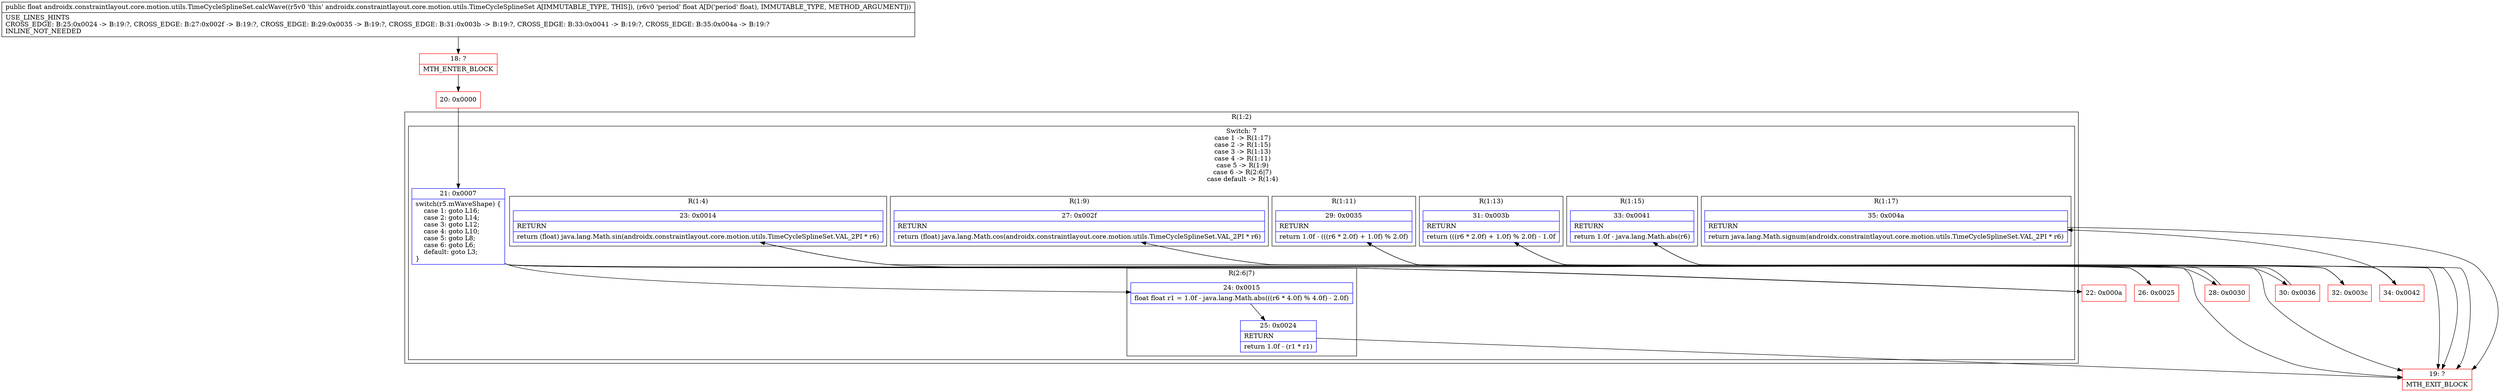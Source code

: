 digraph "CFG forandroidx.constraintlayout.core.motion.utils.TimeCycleSplineSet.calcWave(F)F" {
subgraph cluster_Region_1353165132 {
label = "R(1:2)";
node [shape=record,color=blue];
subgraph cluster_SwitchRegion_800833815 {
label = "Switch: 7
 case 1 -> R(1:17)
 case 2 -> R(1:15)
 case 3 -> R(1:13)
 case 4 -> R(1:11)
 case 5 -> R(1:9)
 case 6 -> R(2:6|7)
 case default -> R(1:4)";
node [shape=record,color=blue];
Node_21 [shape=record,label="{21\:\ 0x0007|switch(r5.mWaveShape) \{\l    case 1: goto L16;\l    case 2: goto L14;\l    case 3: goto L12;\l    case 4: goto L10;\l    case 5: goto L8;\l    case 6: goto L6;\l    default: goto L3;\l\}\l}"];
subgraph cluster_Region_281573344 {
label = "R(1:17)";
node [shape=record,color=blue];
Node_35 [shape=record,label="{35\:\ 0x004a|RETURN\l|return java.lang.Math.signum(androidx.constraintlayout.core.motion.utils.TimeCycleSplineSet.VAL_2PI * r6)\l}"];
}
subgraph cluster_Region_1628760783 {
label = "R(1:15)";
node [shape=record,color=blue];
Node_33 [shape=record,label="{33\:\ 0x0041|RETURN\l|return 1.0f \- java.lang.Math.abs(r6)\l}"];
}
subgraph cluster_Region_211075688 {
label = "R(1:13)";
node [shape=record,color=blue];
Node_31 [shape=record,label="{31\:\ 0x003b|RETURN\l|return (((r6 * 2.0f) + 1.0f) % 2.0f) \- 1.0f\l}"];
}
subgraph cluster_Region_2102790548 {
label = "R(1:11)";
node [shape=record,color=blue];
Node_29 [shape=record,label="{29\:\ 0x0035|RETURN\l|return 1.0f \- (((r6 * 2.0f) + 1.0f) % 2.0f)\l}"];
}
subgraph cluster_Region_779224745 {
label = "R(1:9)";
node [shape=record,color=blue];
Node_27 [shape=record,label="{27\:\ 0x002f|RETURN\l|return (float) java.lang.Math.cos(androidx.constraintlayout.core.motion.utils.TimeCycleSplineSet.VAL_2PI * r6)\l}"];
}
subgraph cluster_Region_175079033 {
label = "R(2:6|7)";
node [shape=record,color=blue];
Node_24 [shape=record,label="{24\:\ 0x0015|float float r1 = 1.0f \- java.lang.Math.abs(((r6 * 4.0f) % 4.0f) \- 2.0f)\l}"];
Node_25 [shape=record,label="{25\:\ 0x0024|RETURN\l|return 1.0f \- (r1 * r1)\l}"];
}
subgraph cluster_Region_1761006394 {
label = "R(1:4)";
node [shape=record,color=blue];
Node_23 [shape=record,label="{23\:\ 0x0014|RETURN\l|return (float) java.lang.Math.sin(androidx.constraintlayout.core.motion.utils.TimeCycleSplineSet.VAL_2PI * r6)\l}"];
}
}
}
Node_18 [shape=record,color=red,label="{18\:\ ?|MTH_ENTER_BLOCK\l}"];
Node_20 [shape=record,color=red,label="{20\:\ 0x0000}"];
Node_22 [shape=record,color=red,label="{22\:\ 0x000a}"];
Node_19 [shape=record,color=red,label="{19\:\ ?|MTH_EXIT_BLOCK\l}"];
Node_26 [shape=record,color=red,label="{26\:\ 0x0025}"];
Node_28 [shape=record,color=red,label="{28\:\ 0x0030}"];
Node_30 [shape=record,color=red,label="{30\:\ 0x0036}"];
Node_32 [shape=record,color=red,label="{32\:\ 0x003c}"];
Node_34 [shape=record,color=red,label="{34\:\ 0x0042}"];
MethodNode[shape=record,label="{public float androidx.constraintlayout.core.motion.utils.TimeCycleSplineSet.calcWave((r5v0 'this' androidx.constraintlayout.core.motion.utils.TimeCycleSplineSet A[IMMUTABLE_TYPE, THIS]), (r6v0 'period' float A[D('period' float), IMMUTABLE_TYPE, METHOD_ARGUMENT]))  | USE_LINES_HINTS\lCROSS_EDGE: B:25:0x0024 \-\> B:19:?, CROSS_EDGE: B:27:0x002f \-\> B:19:?, CROSS_EDGE: B:29:0x0035 \-\> B:19:?, CROSS_EDGE: B:31:0x003b \-\> B:19:?, CROSS_EDGE: B:33:0x0041 \-\> B:19:?, CROSS_EDGE: B:35:0x004a \-\> B:19:?\lINLINE_NOT_NEEDED\l}"];
MethodNode -> Node_18;Node_21 -> Node_22;
Node_21 -> Node_24;
Node_21 -> Node_26;
Node_21 -> Node_28;
Node_21 -> Node_30;
Node_21 -> Node_32;
Node_21 -> Node_34;
Node_35 -> Node_19;
Node_33 -> Node_19;
Node_31 -> Node_19;
Node_29 -> Node_19;
Node_27 -> Node_19;
Node_24 -> Node_25;
Node_25 -> Node_19;
Node_23 -> Node_19;
Node_18 -> Node_20;
Node_20 -> Node_21;
Node_22 -> Node_23;
Node_26 -> Node_27;
Node_28 -> Node_29;
Node_30 -> Node_31;
Node_32 -> Node_33;
Node_34 -> Node_35;
}

